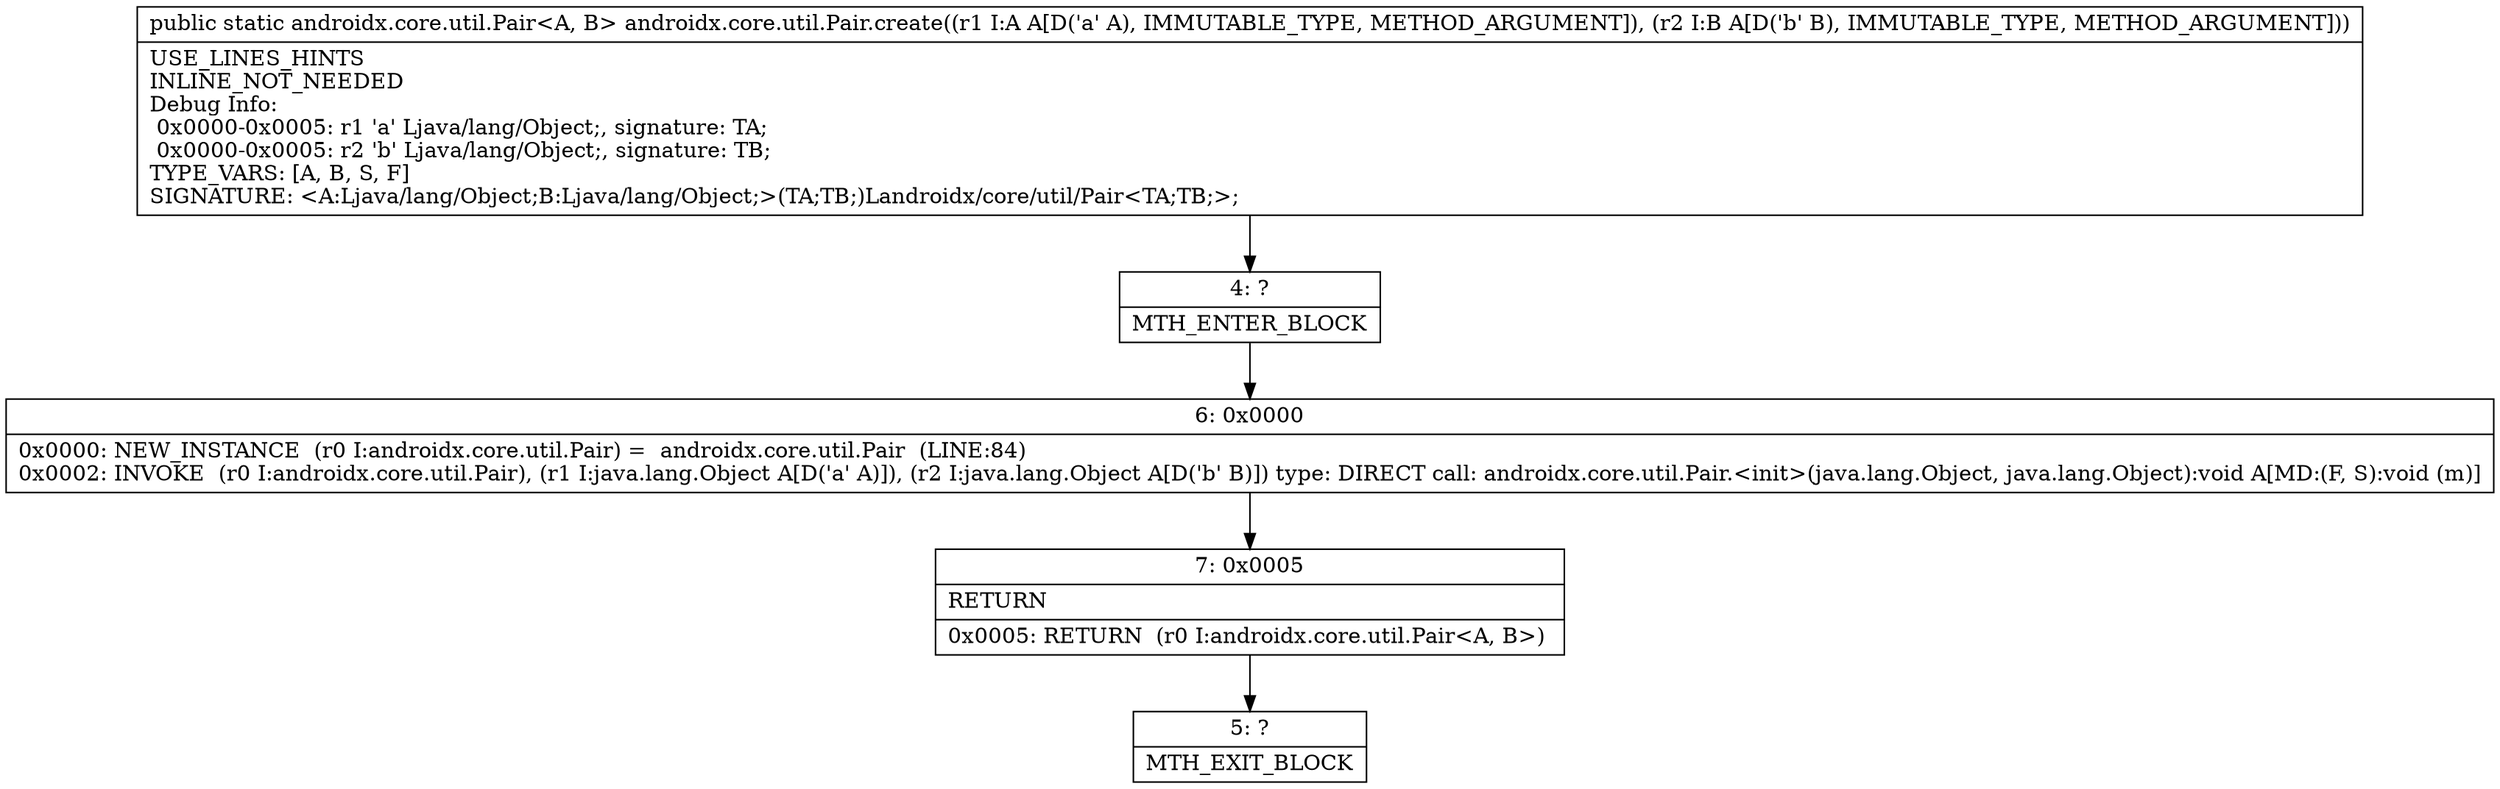 digraph "CFG forandroidx.core.util.Pair.create(Ljava\/lang\/Object;Ljava\/lang\/Object;)Landroidx\/core\/util\/Pair;" {
Node_4 [shape=record,label="{4\:\ ?|MTH_ENTER_BLOCK\l}"];
Node_6 [shape=record,label="{6\:\ 0x0000|0x0000: NEW_INSTANCE  (r0 I:androidx.core.util.Pair) =  androidx.core.util.Pair  (LINE:84)\l0x0002: INVOKE  (r0 I:androidx.core.util.Pair), (r1 I:java.lang.Object A[D('a' A)]), (r2 I:java.lang.Object A[D('b' B)]) type: DIRECT call: androidx.core.util.Pair.\<init\>(java.lang.Object, java.lang.Object):void A[MD:(F, S):void (m)]\l}"];
Node_7 [shape=record,label="{7\:\ 0x0005|RETURN\l|0x0005: RETURN  (r0 I:androidx.core.util.Pair\<A, B\>) \l}"];
Node_5 [shape=record,label="{5\:\ ?|MTH_EXIT_BLOCK\l}"];
MethodNode[shape=record,label="{public static androidx.core.util.Pair\<A, B\> androidx.core.util.Pair.create((r1 I:A A[D('a' A), IMMUTABLE_TYPE, METHOD_ARGUMENT]), (r2 I:B A[D('b' B), IMMUTABLE_TYPE, METHOD_ARGUMENT]))  | USE_LINES_HINTS\lINLINE_NOT_NEEDED\lDebug Info:\l  0x0000\-0x0005: r1 'a' Ljava\/lang\/Object;, signature: TA;\l  0x0000\-0x0005: r2 'b' Ljava\/lang\/Object;, signature: TB;\lTYPE_VARS: [A, B, S, F]\lSIGNATURE: \<A:Ljava\/lang\/Object;B:Ljava\/lang\/Object;\>(TA;TB;)Landroidx\/core\/util\/Pair\<TA;TB;\>;\l}"];
MethodNode -> Node_4;Node_4 -> Node_6;
Node_6 -> Node_7;
Node_7 -> Node_5;
}

